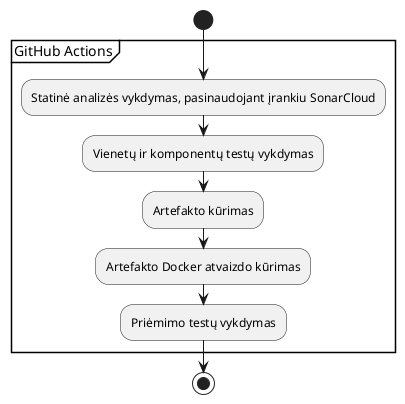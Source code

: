 @startuml
skinparam ConditionEndStyle hline
skinparam defaultTextAlignment center
start

    partition "GitHub Actions" {
        :Statinė analizės vykdymas, pasinaudojant įrankiu SonarCloud;
        :Vienetų ir komponentų testų vykdymas;
        :Artefakto kūrimas;
        :Artefakto Docker atvaizdo kūrimas;
        :Priėmimo testų vykdymas;
    }

stop
@enduml